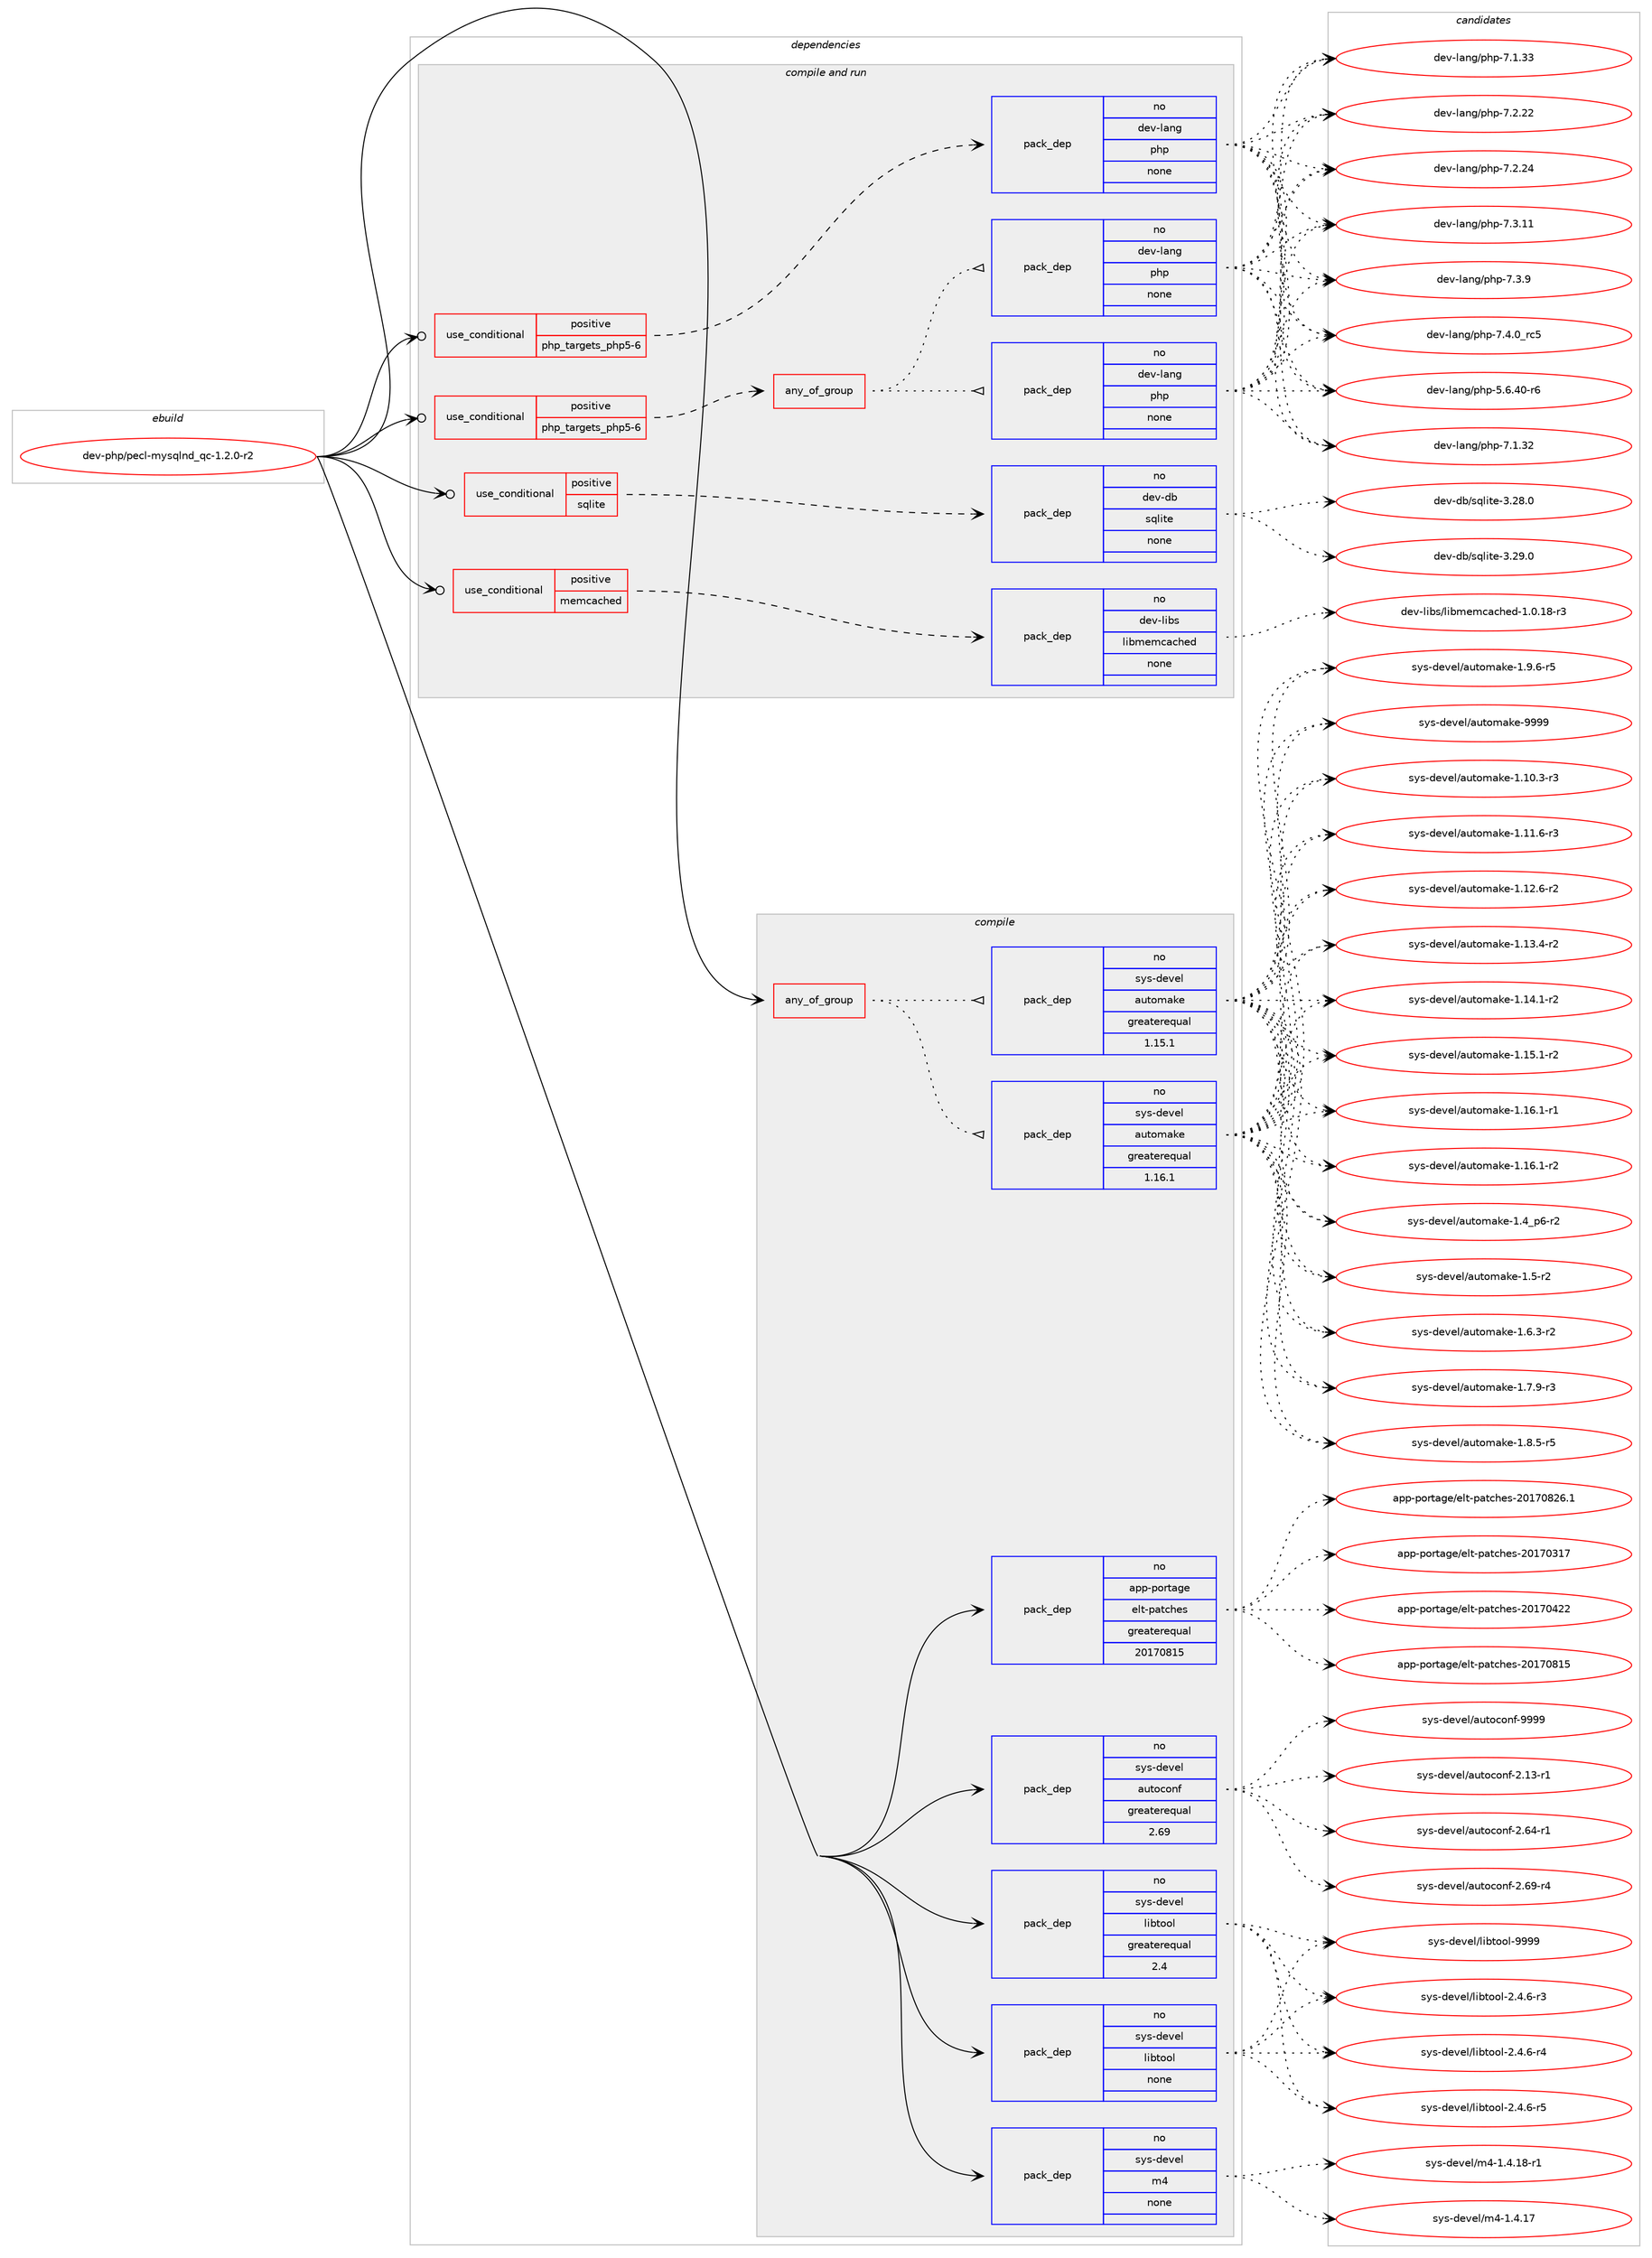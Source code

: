 digraph prolog {

# *************
# Graph options
# *************

newrank=true;
concentrate=true;
compound=true;
graph [rankdir=LR,fontname=Helvetica,fontsize=10,ranksep=1.5];#, ranksep=2.5, nodesep=0.2];
edge  [arrowhead=vee];
node  [fontname=Helvetica,fontsize=10];

# **********
# The ebuild
# **********

subgraph cluster_leftcol {
color=gray;
rank=same;
label=<<i>ebuild</i>>;
id [label="dev-php/pecl-mysqlnd_qc-1.2.0-r2", color=red, width=4, href="../dev-php/pecl-mysqlnd_qc-1.2.0-r2.svg"];
}

# ****************
# The dependencies
# ****************

subgraph cluster_midcol {
color=gray;
label=<<i>dependencies</i>>;
subgraph cluster_compile {
fillcolor="#eeeeee";
style=filled;
label=<<i>compile</i>>;
subgraph any11354 {
dependency590628 [label=<<TABLE BORDER="0" CELLBORDER="1" CELLSPACING="0" CELLPADDING="4"><TR><TD CELLPADDING="10">any_of_group</TD></TR></TABLE>>, shape=none, color=red];subgraph pack443843 {
dependency590629 [label=<<TABLE BORDER="0" CELLBORDER="1" CELLSPACING="0" CELLPADDING="4" WIDTH="220"><TR><TD ROWSPAN="6" CELLPADDING="30">pack_dep</TD></TR><TR><TD WIDTH="110">no</TD></TR><TR><TD>sys-devel</TD></TR><TR><TD>automake</TD></TR><TR><TD>greaterequal</TD></TR><TR><TD>1.16.1</TD></TR></TABLE>>, shape=none, color=blue];
}
dependency590628:e -> dependency590629:w [weight=20,style="dotted",arrowhead="oinv"];
subgraph pack443844 {
dependency590630 [label=<<TABLE BORDER="0" CELLBORDER="1" CELLSPACING="0" CELLPADDING="4" WIDTH="220"><TR><TD ROWSPAN="6" CELLPADDING="30">pack_dep</TD></TR><TR><TD WIDTH="110">no</TD></TR><TR><TD>sys-devel</TD></TR><TR><TD>automake</TD></TR><TR><TD>greaterequal</TD></TR><TR><TD>1.15.1</TD></TR></TABLE>>, shape=none, color=blue];
}
dependency590628:e -> dependency590630:w [weight=20,style="dotted",arrowhead="oinv"];
}
id:e -> dependency590628:w [weight=20,style="solid",arrowhead="vee"];
subgraph pack443845 {
dependency590631 [label=<<TABLE BORDER="0" CELLBORDER="1" CELLSPACING="0" CELLPADDING="4" WIDTH="220"><TR><TD ROWSPAN="6" CELLPADDING="30">pack_dep</TD></TR><TR><TD WIDTH="110">no</TD></TR><TR><TD>app-portage</TD></TR><TR><TD>elt-patches</TD></TR><TR><TD>greaterequal</TD></TR><TR><TD>20170815</TD></TR></TABLE>>, shape=none, color=blue];
}
id:e -> dependency590631:w [weight=20,style="solid",arrowhead="vee"];
subgraph pack443846 {
dependency590632 [label=<<TABLE BORDER="0" CELLBORDER="1" CELLSPACING="0" CELLPADDING="4" WIDTH="220"><TR><TD ROWSPAN="6" CELLPADDING="30">pack_dep</TD></TR><TR><TD WIDTH="110">no</TD></TR><TR><TD>sys-devel</TD></TR><TR><TD>autoconf</TD></TR><TR><TD>greaterequal</TD></TR><TR><TD>2.69</TD></TR></TABLE>>, shape=none, color=blue];
}
id:e -> dependency590632:w [weight=20,style="solid",arrowhead="vee"];
subgraph pack443847 {
dependency590633 [label=<<TABLE BORDER="0" CELLBORDER="1" CELLSPACING="0" CELLPADDING="4" WIDTH="220"><TR><TD ROWSPAN="6" CELLPADDING="30">pack_dep</TD></TR><TR><TD WIDTH="110">no</TD></TR><TR><TD>sys-devel</TD></TR><TR><TD>libtool</TD></TR><TR><TD>greaterequal</TD></TR><TR><TD>2.4</TD></TR></TABLE>>, shape=none, color=blue];
}
id:e -> dependency590633:w [weight=20,style="solid",arrowhead="vee"];
subgraph pack443848 {
dependency590634 [label=<<TABLE BORDER="0" CELLBORDER="1" CELLSPACING="0" CELLPADDING="4" WIDTH="220"><TR><TD ROWSPAN="6" CELLPADDING="30">pack_dep</TD></TR><TR><TD WIDTH="110">no</TD></TR><TR><TD>sys-devel</TD></TR><TR><TD>libtool</TD></TR><TR><TD>none</TD></TR><TR><TD></TD></TR></TABLE>>, shape=none, color=blue];
}
id:e -> dependency590634:w [weight=20,style="solid",arrowhead="vee"];
subgraph pack443849 {
dependency590635 [label=<<TABLE BORDER="0" CELLBORDER="1" CELLSPACING="0" CELLPADDING="4" WIDTH="220"><TR><TD ROWSPAN="6" CELLPADDING="30">pack_dep</TD></TR><TR><TD WIDTH="110">no</TD></TR><TR><TD>sys-devel</TD></TR><TR><TD>m4</TD></TR><TR><TD>none</TD></TR><TR><TD></TD></TR></TABLE>>, shape=none, color=blue];
}
id:e -> dependency590635:w [weight=20,style="solid",arrowhead="vee"];
}
subgraph cluster_compileandrun {
fillcolor="#eeeeee";
style=filled;
label=<<i>compile and run</i>>;
subgraph cond135066 {
dependency590636 [label=<<TABLE BORDER="0" CELLBORDER="1" CELLSPACING="0" CELLPADDING="4"><TR><TD ROWSPAN="3" CELLPADDING="10">use_conditional</TD></TR><TR><TD>positive</TD></TR><TR><TD>memcached</TD></TR></TABLE>>, shape=none, color=red];
subgraph pack443850 {
dependency590637 [label=<<TABLE BORDER="0" CELLBORDER="1" CELLSPACING="0" CELLPADDING="4" WIDTH="220"><TR><TD ROWSPAN="6" CELLPADDING="30">pack_dep</TD></TR><TR><TD WIDTH="110">no</TD></TR><TR><TD>dev-libs</TD></TR><TR><TD>libmemcached</TD></TR><TR><TD>none</TD></TR><TR><TD></TD></TR></TABLE>>, shape=none, color=blue];
}
dependency590636:e -> dependency590637:w [weight=20,style="dashed",arrowhead="vee"];
}
id:e -> dependency590636:w [weight=20,style="solid",arrowhead="odotvee"];
subgraph cond135067 {
dependency590638 [label=<<TABLE BORDER="0" CELLBORDER="1" CELLSPACING="0" CELLPADDING="4"><TR><TD ROWSPAN="3" CELLPADDING="10">use_conditional</TD></TR><TR><TD>positive</TD></TR><TR><TD>php_targets_php5-6</TD></TR></TABLE>>, shape=none, color=red];
subgraph any11355 {
dependency590639 [label=<<TABLE BORDER="0" CELLBORDER="1" CELLSPACING="0" CELLPADDING="4"><TR><TD CELLPADDING="10">any_of_group</TD></TR></TABLE>>, shape=none, color=red];subgraph pack443851 {
dependency590640 [label=<<TABLE BORDER="0" CELLBORDER="1" CELLSPACING="0" CELLPADDING="4" WIDTH="220"><TR><TD ROWSPAN="6" CELLPADDING="30">pack_dep</TD></TR><TR><TD WIDTH="110">no</TD></TR><TR><TD>dev-lang</TD></TR><TR><TD>php</TD></TR><TR><TD>none</TD></TR><TR><TD></TD></TR></TABLE>>, shape=none, color=blue];
}
dependency590639:e -> dependency590640:w [weight=20,style="dotted",arrowhead="oinv"];
subgraph pack443852 {
dependency590641 [label=<<TABLE BORDER="0" CELLBORDER="1" CELLSPACING="0" CELLPADDING="4" WIDTH="220"><TR><TD ROWSPAN="6" CELLPADDING="30">pack_dep</TD></TR><TR><TD WIDTH="110">no</TD></TR><TR><TD>dev-lang</TD></TR><TR><TD>php</TD></TR><TR><TD>none</TD></TR><TR><TD></TD></TR></TABLE>>, shape=none, color=blue];
}
dependency590639:e -> dependency590641:w [weight=20,style="dotted",arrowhead="oinv"];
}
dependency590638:e -> dependency590639:w [weight=20,style="dashed",arrowhead="vee"];
}
id:e -> dependency590638:w [weight=20,style="solid",arrowhead="odotvee"];
subgraph cond135068 {
dependency590642 [label=<<TABLE BORDER="0" CELLBORDER="1" CELLSPACING="0" CELLPADDING="4"><TR><TD ROWSPAN="3" CELLPADDING="10">use_conditional</TD></TR><TR><TD>positive</TD></TR><TR><TD>php_targets_php5-6</TD></TR></TABLE>>, shape=none, color=red];
subgraph pack443853 {
dependency590643 [label=<<TABLE BORDER="0" CELLBORDER="1" CELLSPACING="0" CELLPADDING="4" WIDTH="220"><TR><TD ROWSPAN="6" CELLPADDING="30">pack_dep</TD></TR><TR><TD WIDTH="110">no</TD></TR><TR><TD>dev-lang</TD></TR><TR><TD>php</TD></TR><TR><TD>none</TD></TR><TR><TD></TD></TR></TABLE>>, shape=none, color=blue];
}
dependency590642:e -> dependency590643:w [weight=20,style="dashed",arrowhead="vee"];
}
id:e -> dependency590642:w [weight=20,style="solid",arrowhead="odotvee"];
subgraph cond135069 {
dependency590644 [label=<<TABLE BORDER="0" CELLBORDER="1" CELLSPACING="0" CELLPADDING="4"><TR><TD ROWSPAN="3" CELLPADDING="10">use_conditional</TD></TR><TR><TD>positive</TD></TR><TR><TD>sqlite</TD></TR></TABLE>>, shape=none, color=red];
subgraph pack443854 {
dependency590645 [label=<<TABLE BORDER="0" CELLBORDER="1" CELLSPACING="0" CELLPADDING="4" WIDTH="220"><TR><TD ROWSPAN="6" CELLPADDING="30">pack_dep</TD></TR><TR><TD WIDTH="110">no</TD></TR><TR><TD>dev-db</TD></TR><TR><TD>sqlite</TD></TR><TR><TD>none</TD></TR><TR><TD></TD></TR></TABLE>>, shape=none, color=blue];
}
dependency590644:e -> dependency590645:w [weight=20,style="dashed",arrowhead="vee"];
}
id:e -> dependency590644:w [weight=20,style="solid",arrowhead="odotvee"];
}
subgraph cluster_run {
fillcolor="#eeeeee";
style=filled;
label=<<i>run</i>>;
}
}

# **************
# The candidates
# **************

subgraph cluster_choices {
rank=same;
color=gray;
label=<<i>candidates</i>>;

subgraph choice443843 {
color=black;
nodesep=1;
choice11512111545100101118101108479711711611110997107101454946494846514511451 [label="sys-devel/automake-1.10.3-r3", color=red, width=4,href="../sys-devel/automake-1.10.3-r3.svg"];
choice11512111545100101118101108479711711611110997107101454946494946544511451 [label="sys-devel/automake-1.11.6-r3", color=red, width=4,href="../sys-devel/automake-1.11.6-r3.svg"];
choice11512111545100101118101108479711711611110997107101454946495046544511450 [label="sys-devel/automake-1.12.6-r2", color=red, width=4,href="../sys-devel/automake-1.12.6-r2.svg"];
choice11512111545100101118101108479711711611110997107101454946495146524511450 [label="sys-devel/automake-1.13.4-r2", color=red, width=4,href="../sys-devel/automake-1.13.4-r2.svg"];
choice11512111545100101118101108479711711611110997107101454946495246494511450 [label="sys-devel/automake-1.14.1-r2", color=red, width=4,href="../sys-devel/automake-1.14.1-r2.svg"];
choice11512111545100101118101108479711711611110997107101454946495346494511450 [label="sys-devel/automake-1.15.1-r2", color=red, width=4,href="../sys-devel/automake-1.15.1-r2.svg"];
choice11512111545100101118101108479711711611110997107101454946495446494511449 [label="sys-devel/automake-1.16.1-r1", color=red, width=4,href="../sys-devel/automake-1.16.1-r1.svg"];
choice11512111545100101118101108479711711611110997107101454946495446494511450 [label="sys-devel/automake-1.16.1-r2", color=red, width=4,href="../sys-devel/automake-1.16.1-r2.svg"];
choice115121115451001011181011084797117116111109971071014549465295112544511450 [label="sys-devel/automake-1.4_p6-r2", color=red, width=4,href="../sys-devel/automake-1.4_p6-r2.svg"];
choice11512111545100101118101108479711711611110997107101454946534511450 [label="sys-devel/automake-1.5-r2", color=red, width=4,href="../sys-devel/automake-1.5-r2.svg"];
choice115121115451001011181011084797117116111109971071014549465446514511450 [label="sys-devel/automake-1.6.3-r2", color=red, width=4,href="../sys-devel/automake-1.6.3-r2.svg"];
choice115121115451001011181011084797117116111109971071014549465546574511451 [label="sys-devel/automake-1.7.9-r3", color=red, width=4,href="../sys-devel/automake-1.7.9-r3.svg"];
choice115121115451001011181011084797117116111109971071014549465646534511453 [label="sys-devel/automake-1.8.5-r5", color=red, width=4,href="../sys-devel/automake-1.8.5-r5.svg"];
choice115121115451001011181011084797117116111109971071014549465746544511453 [label="sys-devel/automake-1.9.6-r5", color=red, width=4,href="../sys-devel/automake-1.9.6-r5.svg"];
choice115121115451001011181011084797117116111109971071014557575757 [label="sys-devel/automake-9999", color=red, width=4,href="../sys-devel/automake-9999.svg"];
dependency590629:e -> choice11512111545100101118101108479711711611110997107101454946494846514511451:w [style=dotted,weight="100"];
dependency590629:e -> choice11512111545100101118101108479711711611110997107101454946494946544511451:w [style=dotted,weight="100"];
dependency590629:e -> choice11512111545100101118101108479711711611110997107101454946495046544511450:w [style=dotted,weight="100"];
dependency590629:e -> choice11512111545100101118101108479711711611110997107101454946495146524511450:w [style=dotted,weight="100"];
dependency590629:e -> choice11512111545100101118101108479711711611110997107101454946495246494511450:w [style=dotted,weight="100"];
dependency590629:e -> choice11512111545100101118101108479711711611110997107101454946495346494511450:w [style=dotted,weight="100"];
dependency590629:e -> choice11512111545100101118101108479711711611110997107101454946495446494511449:w [style=dotted,weight="100"];
dependency590629:e -> choice11512111545100101118101108479711711611110997107101454946495446494511450:w [style=dotted,weight="100"];
dependency590629:e -> choice115121115451001011181011084797117116111109971071014549465295112544511450:w [style=dotted,weight="100"];
dependency590629:e -> choice11512111545100101118101108479711711611110997107101454946534511450:w [style=dotted,weight="100"];
dependency590629:e -> choice115121115451001011181011084797117116111109971071014549465446514511450:w [style=dotted,weight="100"];
dependency590629:e -> choice115121115451001011181011084797117116111109971071014549465546574511451:w [style=dotted,weight="100"];
dependency590629:e -> choice115121115451001011181011084797117116111109971071014549465646534511453:w [style=dotted,weight="100"];
dependency590629:e -> choice115121115451001011181011084797117116111109971071014549465746544511453:w [style=dotted,weight="100"];
dependency590629:e -> choice115121115451001011181011084797117116111109971071014557575757:w [style=dotted,weight="100"];
}
subgraph choice443844 {
color=black;
nodesep=1;
choice11512111545100101118101108479711711611110997107101454946494846514511451 [label="sys-devel/automake-1.10.3-r3", color=red, width=4,href="../sys-devel/automake-1.10.3-r3.svg"];
choice11512111545100101118101108479711711611110997107101454946494946544511451 [label="sys-devel/automake-1.11.6-r3", color=red, width=4,href="../sys-devel/automake-1.11.6-r3.svg"];
choice11512111545100101118101108479711711611110997107101454946495046544511450 [label="sys-devel/automake-1.12.6-r2", color=red, width=4,href="../sys-devel/automake-1.12.6-r2.svg"];
choice11512111545100101118101108479711711611110997107101454946495146524511450 [label="sys-devel/automake-1.13.4-r2", color=red, width=4,href="../sys-devel/automake-1.13.4-r2.svg"];
choice11512111545100101118101108479711711611110997107101454946495246494511450 [label="sys-devel/automake-1.14.1-r2", color=red, width=4,href="../sys-devel/automake-1.14.1-r2.svg"];
choice11512111545100101118101108479711711611110997107101454946495346494511450 [label="sys-devel/automake-1.15.1-r2", color=red, width=4,href="../sys-devel/automake-1.15.1-r2.svg"];
choice11512111545100101118101108479711711611110997107101454946495446494511449 [label="sys-devel/automake-1.16.1-r1", color=red, width=4,href="../sys-devel/automake-1.16.1-r1.svg"];
choice11512111545100101118101108479711711611110997107101454946495446494511450 [label="sys-devel/automake-1.16.1-r2", color=red, width=4,href="../sys-devel/automake-1.16.1-r2.svg"];
choice115121115451001011181011084797117116111109971071014549465295112544511450 [label="sys-devel/automake-1.4_p6-r2", color=red, width=4,href="../sys-devel/automake-1.4_p6-r2.svg"];
choice11512111545100101118101108479711711611110997107101454946534511450 [label="sys-devel/automake-1.5-r2", color=red, width=4,href="../sys-devel/automake-1.5-r2.svg"];
choice115121115451001011181011084797117116111109971071014549465446514511450 [label="sys-devel/automake-1.6.3-r2", color=red, width=4,href="../sys-devel/automake-1.6.3-r2.svg"];
choice115121115451001011181011084797117116111109971071014549465546574511451 [label="sys-devel/automake-1.7.9-r3", color=red, width=4,href="../sys-devel/automake-1.7.9-r3.svg"];
choice115121115451001011181011084797117116111109971071014549465646534511453 [label="sys-devel/automake-1.8.5-r5", color=red, width=4,href="../sys-devel/automake-1.8.5-r5.svg"];
choice115121115451001011181011084797117116111109971071014549465746544511453 [label="sys-devel/automake-1.9.6-r5", color=red, width=4,href="../sys-devel/automake-1.9.6-r5.svg"];
choice115121115451001011181011084797117116111109971071014557575757 [label="sys-devel/automake-9999", color=red, width=4,href="../sys-devel/automake-9999.svg"];
dependency590630:e -> choice11512111545100101118101108479711711611110997107101454946494846514511451:w [style=dotted,weight="100"];
dependency590630:e -> choice11512111545100101118101108479711711611110997107101454946494946544511451:w [style=dotted,weight="100"];
dependency590630:e -> choice11512111545100101118101108479711711611110997107101454946495046544511450:w [style=dotted,weight="100"];
dependency590630:e -> choice11512111545100101118101108479711711611110997107101454946495146524511450:w [style=dotted,weight="100"];
dependency590630:e -> choice11512111545100101118101108479711711611110997107101454946495246494511450:w [style=dotted,weight="100"];
dependency590630:e -> choice11512111545100101118101108479711711611110997107101454946495346494511450:w [style=dotted,weight="100"];
dependency590630:e -> choice11512111545100101118101108479711711611110997107101454946495446494511449:w [style=dotted,weight="100"];
dependency590630:e -> choice11512111545100101118101108479711711611110997107101454946495446494511450:w [style=dotted,weight="100"];
dependency590630:e -> choice115121115451001011181011084797117116111109971071014549465295112544511450:w [style=dotted,weight="100"];
dependency590630:e -> choice11512111545100101118101108479711711611110997107101454946534511450:w [style=dotted,weight="100"];
dependency590630:e -> choice115121115451001011181011084797117116111109971071014549465446514511450:w [style=dotted,weight="100"];
dependency590630:e -> choice115121115451001011181011084797117116111109971071014549465546574511451:w [style=dotted,weight="100"];
dependency590630:e -> choice115121115451001011181011084797117116111109971071014549465646534511453:w [style=dotted,weight="100"];
dependency590630:e -> choice115121115451001011181011084797117116111109971071014549465746544511453:w [style=dotted,weight="100"];
dependency590630:e -> choice115121115451001011181011084797117116111109971071014557575757:w [style=dotted,weight="100"];
}
subgraph choice443845 {
color=black;
nodesep=1;
choice97112112451121111141169710310147101108116451129711699104101115455048495548514955 [label="app-portage/elt-patches-20170317", color=red, width=4,href="../app-portage/elt-patches-20170317.svg"];
choice97112112451121111141169710310147101108116451129711699104101115455048495548525050 [label="app-portage/elt-patches-20170422", color=red, width=4,href="../app-portage/elt-patches-20170422.svg"];
choice97112112451121111141169710310147101108116451129711699104101115455048495548564953 [label="app-portage/elt-patches-20170815", color=red, width=4,href="../app-portage/elt-patches-20170815.svg"];
choice971121124511211111411697103101471011081164511297116991041011154550484955485650544649 [label="app-portage/elt-patches-20170826.1", color=red, width=4,href="../app-portage/elt-patches-20170826.1.svg"];
dependency590631:e -> choice97112112451121111141169710310147101108116451129711699104101115455048495548514955:w [style=dotted,weight="100"];
dependency590631:e -> choice97112112451121111141169710310147101108116451129711699104101115455048495548525050:w [style=dotted,weight="100"];
dependency590631:e -> choice97112112451121111141169710310147101108116451129711699104101115455048495548564953:w [style=dotted,weight="100"];
dependency590631:e -> choice971121124511211111411697103101471011081164511297116991041011154550484955485650544649:w [style=dotted,weight="100"];
}
subgraph choice443846 {
color=black;
nodesep=1;
choice1151211154510010111810110847971171161119911111010245504649514511449 [label="sys-devel/autoconf-2.13-r1", color=red, width=4,href="../sys-devel/autoconf-2.13-r1.svg"];
choice1151211154510010111810110847971171161119911111010245504654524511449 [label="sys-devel/autoconf-2.64-r1", color=red, width=4,href="../sys-devel/autoconf-2.64-r1.svg"];
choice1151211154510010111810110847971171161119911111010245504654574511452 [label="sys-devel/autoconf-2.69-r4", color=red, width=4,href="../sys-devel/autoconf-2.69-r4.svg"];
choice115121115451001011181011084797117116111991111101024557575757 [label="sys-devel/autoconf-9999", color=red, width=4,href="../sys-devel/autoconf-9999.svg"];
dependency590632:e -> choice1151211154510010111810110847971171161119911111010245504649514511449:w [style=dotted,weight="100"];
dependency590632:e -> choice1151211154510010111810110847971171161119911111010245504654524511449:w [style=dotted,weight="100"];
dependency590632:e -> choice1151211154510010111810110847971171161119911111010245504654574511452:w [style=dotted,weight="100"];
dependency590632:e -> choice115121115451001011181011084797117116111991111101024557575757:w [style=dotted,weight="100"];
}
subgraph choice443847 {
color=black;
nodesep=1;
choice1151211154510010111810110847108105981161111111084550465246544511451 [label="sys-devel/libtool-2.4.6-r3", color=red, width=4,href="../sys-devel/libtool-2.4.6-r3.svg"];
choice1151211154510010111810110847108105981161111111084550465246544511452 [label="sys-devel/libtool-2.4.6-r4", color=red, width=4,href="../sys-devel/libtool-2.4.6-r4.svg"];
choice1151211154510010111810110847108105981161111111084550465246544511453 [label="sys-devel/libtool-2.4.6-r5", color=red, width=4,href="../sys-devel/libtool-2.4.6-r5.svg"];
choice1151211154510010111810110847108105981161111111084557575757 [label="sys-devel/libtool-9999", color=red, width=4,href="../sys-devel/libtool-9999.svg"];
dependency590633:e -> choice1151211154510010111810110847108105981161111111084550465246544511451:w [style=dotted,weight="100"];
dependency590633:e -> choice1151211154510010111810110847108105981161111111084550465246544511452:w [style=dotted,weight="100"];
dependency590633:e -> choice1151211154510010111810110847108105981161111111084550465246544511453:w [style=dotted,weight="100"];
dependency590633:e -> choice1151211154510010111810110847108105981161111111084557575757:w [style=dotted,weight="100"];
}
subgraph choice443848 {
color=black;
nodesep=1;
choice1151211154510010111810110847108105981161111111084550465246544511451 [label="sys-devel/libtool-2.4.6-r3", color=red, width=4,href="../sys-devel/libtool-2.4.6-r3.svg"];
choice1151211154510010111810110847108105981161111111084550465246544511452 [label="sys-devel/libtool-2.4.6-r4", color=red, width=4,href="../sys-devel/libtool-2.4.6-r4.svg"];
choice1151211154510010111810110847108105981161111111084550465246544511453 [label="sys-devel/libtool-2.4.6-r5", color=red, width=4,href="../sys-devel/libtool-2.4.6-r5.svg"];
choice1151211154510010111810110847108105981161111111084557575757 [label="sys-devel/libtool-9999", color=red, width=4,href="../sys-devel/libtool-9999.svg"];
dependency590634:e -> choice1151211154510010111810110847108105981161111111084550465246544511451:w [style=dotted,weight="100"];
dependency590634:e -> choice1151211154510010111810110847108105981161111111084550465246544511452:w [style=dotted,weight="100"];
dependency590634:e -> choice1151211154510010111810110847108105981161111111084550465246544511453:w [style=dotted,weight="100"];
dependency590634:e -> choice1151211154510010111810110847108105981161111111084557575757:w [style=dotted,weight="100"];
}
subgraph choice443849 {
color=black;
nodesep=1;
choice11512111545100101118101108471095245494652464955 [label="sys-devel/m4-1.4.17", color=red, width=4,href="../sys-devel/m4-1.4.17.svg"];
choice115121115451001011181011084710952454946524649564511449 [label="sys-devel/m4-1.4.18-r1", color=red, width=4,href="../sys-devel/m4-1.4.18-r1.svg"];
dependency590635:e -> choice11512111545100101118101108471095245494652464955:w [style=dotted,weight="100"];
dependency590635:e -> choice115121115451001011181011084710952454946524649564511449:w [style=dotted,weight="100"];
}
subgraph choice443850 {
color=black;
nodesep=1;
choice10010111845108105981154710810598109101109999799104101100454946484649564511451 [label="dev-libs/libmemcached-1.0.18-r3", color=red, width=4,href="../dev-libs/libmemcached-1.0.18-r3.svg"];
dependency590637:e -> choice10010111845108105981154710810598109101109999799104101100454946484649564511451:w [style=dotted,weight="100"];
}
subgraph choice443851 {
color=black;
nodesep=1;
choice100101118451089711010347112104112455346544652484511454 [label="dev-lang/php-5.6.40-r6", color=red, width=4,href="../dev-lang/php-5.6.40-r6.svg"];
choice10010111845108971101034711210411245554649465150 [label="dev-lang/php-7.1.32", color=red, width=4,href="../dev-lang/php-7.1.32.svg"];
choice10010111845108971101034711210411245554649465151 [label="dev-lang/php-7.1.33", color=red, width=4,href="../dev-lang/php-7.1.33.svg"];
choice10010111845108971101034711210411245554650465050 [label="dev-lang/php-7.2.22", color=red, width=4,href="../dev-lang/php-7.2.22.svg"];
choice10010111845108971101034711210411245554650465052 [label="dev-lang/php-7.2.24", color=red, width=4,href="../dev-lang/php-7.2.24.svg"];
choice10010111845108971101034711210411245554651464949 [label="dev-lang/php-7.3.11", color=red, width=4,href="../dev-lang/php-7.3.11.svg"];
choice100101118451089711010347112104112455546514657 [label="dev-lang/php-7.3.9", color=red, width=4,href="../dev-lang/php-7.3.9.svg"];
choice100101118451089711010347112104112455546524648951149953 [label="dev-lang/php-7.4.0_rc5", color=red, width=4,href="../dev-lang/php-7.4.0_rc5.svg"];
dependency590640:e -> choice100101118451089711010347112104112455346544652484511454:w [style=dotted,weight="100"];
dependency590640:e -> choice10010111845108971101034711210411245554649465150:w [style=dotted,weight="100"];
dependency590640:e -> choice10010111845108971101034711210411245554649465151:w [style=dotted,weight="100"];
dependency590640:e -> choice10010111845108971101034711210411245554650465050:w [style=dotted,weight="100"];
dependency590640:e -> choice10010111845108971101034711210411245554650465052:w [style=dotted,weight="100"];
dependency590640:e -> choice10010111845108971101034711210411245554651464949:w [style=dotted,weight="100"];
dependency590640:e -> choice100101118451089711010347112104112455546514657:w [style=dotted,weight="100"];
dependency590640:e -> choice100101118451089711010347112104112455546524648951149953:w [style=dotted,weight="100"];
}
subgraph choice443852 {
color=black;
nodesep=1;
choice100101118451089711010347112104112455346544652484511454 [label="dev-lang/php-5.6.40-r6", color=red, width=4,href="../dev-lang/php-5.6.40-r6.svg"];
choice10010111845108971101034711210411245554649465150 [label="dev-lang/php-7.1.32", color=red, width=4,href="../dev-lang/php-7.1.32.svg"];
choice10010111845108971101034711210411245554649465151 [label="dev-lang/php-7.1.33", color=red, width=4,href="../dev-lang/php-7.1.33.svg"];
choice10010111845108971101034711210411245554650465050 [label="dev-lang/php-7.2.22", color=red, width=4,href="../dev-lang/php-7.2.22.svg"];
choice10010111845108971101034711210411245554650465052 [label="dev-lang/php-7.2.24", color=red, width=4,href="../dev-lang/php-7.2.24.svg"];
choice10010111845108971101034711210411245554651464949 [label="dev-lang/php-7.3.11", color=red, width=4,href="../dev-lang/php-7.3.11.svg"];
choice100101118451089711010347112104112455546514657 [label="dev-lang/php-7.3.9", color=red, width=4,href="../dev-lang/php-7.3.9.svg"];
choice100101118451089711010347112104112455546524648951149953 [label="dev-lang/php-7.4.0_rc5", color=red, width=4,href="../dev-lang/php-7.4.0_rc5.svg"];
dependency590641:e -> choice100101118451089711010347112104112455346544652484511454:w [style=dotted,weight="100"];
dependency590641:e -> choice10010111845108971101034711210411245554649465150:w [style=dotted,weight="100"];
dependency590641:e -> choice10010111845108971101034711210411245554649465151:w [style=dotted,weight="100"];
dependency590641:e -> choice10010111845108971101034711210411245554650465050:w [style=dotted,weight="100"];
dependency590641:e -> choice10010111845108971101034711210411245554650465052:w [style=dotted,weight="100"];
dependency590641:e -> choice10010111845108971101034711210411245554651464949:w [style=dotted,weight="100"];
dependency590641:e -> choice100101118451089711010347112104112455546514657:w [style=dotted,weight="100"];
dependency590641:e -> choice100101118451089711010347112104112455546524648951149953:w [style=dotted,weight="100"];
}
subgraph choice443853 {
color=black;
nodesep=1;
choice100101118451089711010347112104112455346544652484511454 [label="dev-lang/php-5.6.40-r6", color=red, width=4,href="../dev-lang/php-5.6.40-r6.svg"];
choice10010111845108971101034711210411245554649465150 [label="dev-lang/php-7.1.32", color=red, width=4,href="../dev-lang/php-7.1.32.svg"];
choice10010111845108971101034711210411245554649465151 [label="dev-lang/php-7.1.33", color=red, width=4,href="../dev-lang/php-7.1.33.svg"];
choice10010111845108971101034711210411245554650465050 [label="dev-lang/php-7.2.22", color=red, width=4,href="../dev-lang/php-7.2.22.svg"];
choice10010111845108971101034711210411245554650465052 [label="dev-lang/php-7.2.24", color=red, width=4,href="../dev-lang/php-7.2.24.svg"];
choice10010111845108971101034711210411245554651464949 [label="dev-lang/php-7.3.11", color=red, width=4,href="../dev-lang/php-7.3.11.svg"];
choice100101118451089711010347112104112455546514657 [label="dev-lang/php-7.3.9", color=red, width=4,href="../dev-lang/php-7.3.9.svg"];
choice100101118451089711010347112104112455546524648951149953 [label="dev-lang/php-7.4.0_rc5", color=red, width=4,href="../dev-lang/php-7.4.0_rc5.svg"];
dependency590643:e -> choice100101118451089711010347112104112455346544652484511454:w [style=dotted,weight="100"];
dependency590643:e -> choice10010111845108971101034711210411245554649465150:w [style=dotted,weight="100"];
dependency590643:e -> choice10010111845108971101034711210411245554649465151:w [style=dotted,weight="100"];
dependency590643:e -> choice10010111845108971101034711210411245554650465050:w [style=dotted,weight="100"];
dependency590643:e -> choice10010111845108971101034711210411245554650465052:w [style=dotted,weight="100"];
dependency590643:e -> choice10010111845108971101034711210411245554651464949:w [style=dotted,weight="100"];
dependency590643:e -> choice100101118451089711010347112104112455546514657:w [style=dotted,weight="100"];
dependency590643:e -> choice100101118451089711010347112104112455546524648951149953:w [style=dotted,weight="100"];
}
subgraph choice443854 {
color=black;
nodesep=1;
choice10010111845100984711511310810511610145514650564648 [label="dev-db/sqlite-3.28.0", color=red, width=4,href="../dev-db/sqlite-3.28.0.svg"];
choice10010111845100984711511310810511610145514650574648 [label="dev-db/sqlite-3.29.0", color=red, width=4,href="../dev-db/sqlite-3.29.0.svg"];
dependency590645:e -> choice10010111845100984711511310810511610145514650564648:w [style=dotted,weight="100"];
dependency590645:e -> choice10010111845100984711511310810511610145514650574648:w [style=dotted,weight="100"];
}
}

}
